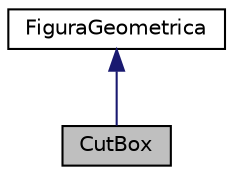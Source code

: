 digraph "CutBox"
{
 // LATEX_PDF_SIZE
  edge [fontname="Helvetica",fontsize="10",labelfontname="Helvetica",labelfontsize="10"];
  node [fontname="Helvetica",fontsize="10",shape=record];
  Node1 [label="CutBox",height=0.2,width=0.4,color="black", fillcolor="grey75", style="filled", fontcolor="black",tooltip="Apaga uma caixa no espaço com dimensões x0 a x1, y0 a y1 e z0 a z1."];
  Node2 -> Node1 [dir="back",color="midnightblue",fontsize="10",style="solid",fontname="Helvetica"];
  Node2 [label="FiguraGeometrica",height=0.2,width=0.4,color="black", fillcolor="white", style="filled",URL="$class_figura_geometrica.html",tooltip=" "];
}
